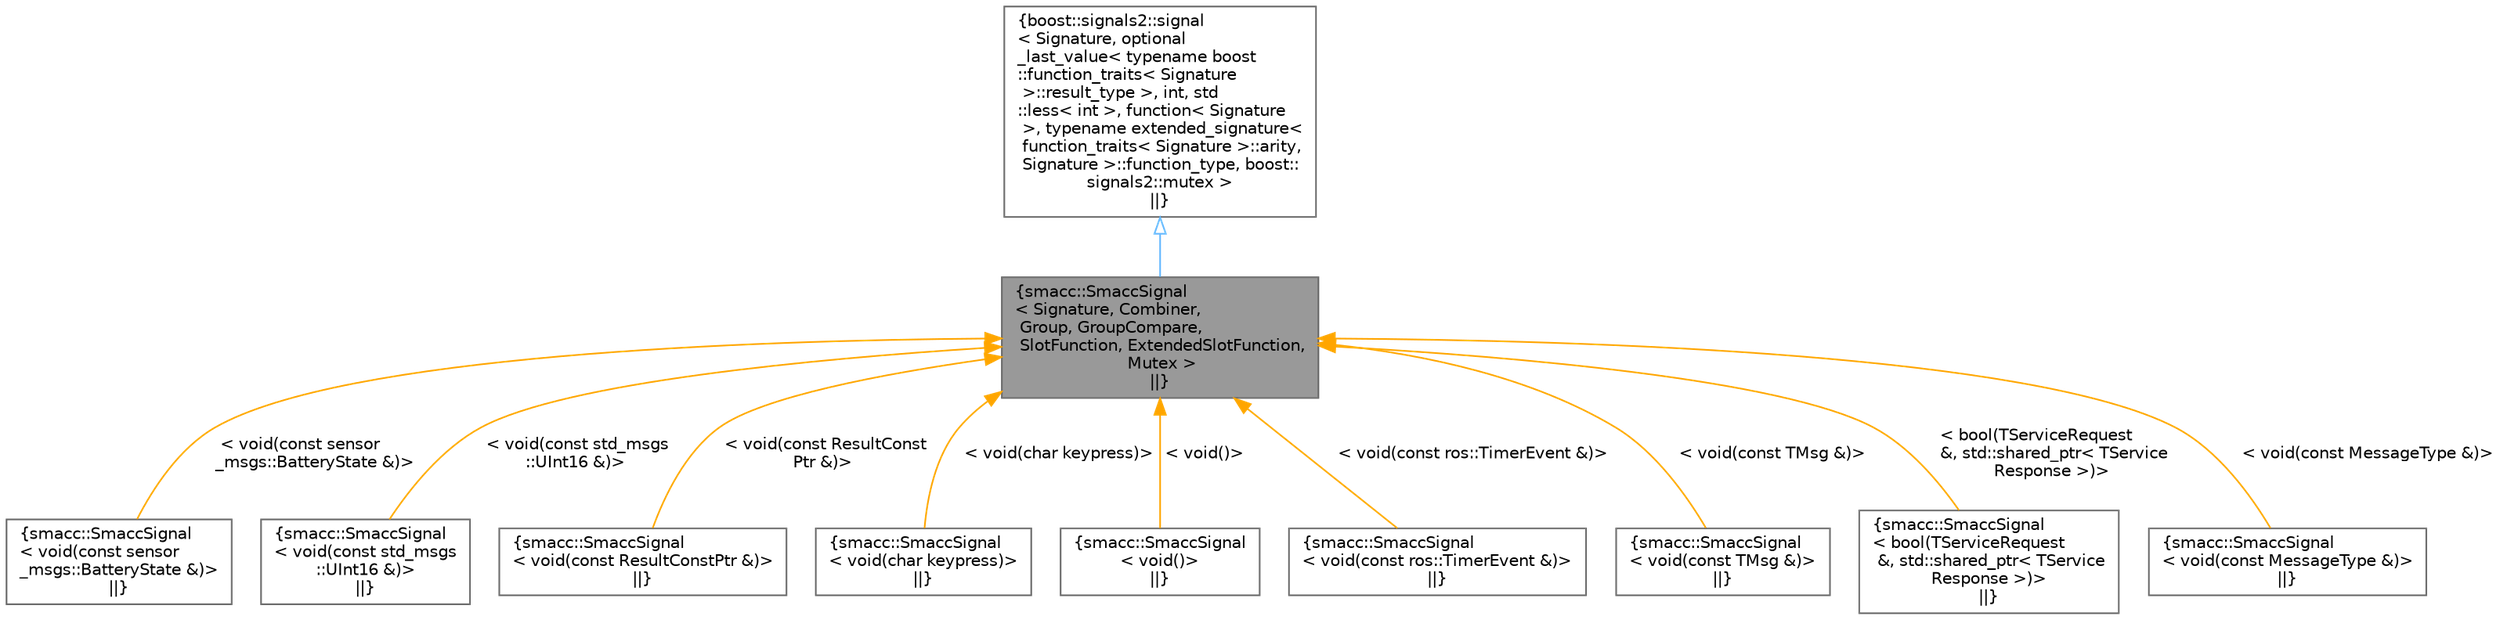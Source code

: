 digraph "smacc::SmaccSignal&lt; Signature, Combiner, Group, GroupCompare, SlotFunction, ExtendedSlotFunction, Mutex &gt;"
{
 // LATEX_PDF_SIZE
  bgcolor="transparent";
  edge [fontname=Helvetica,fontsize=10,labelfontname=Helvetica,labelfontsize=10];
  node [fontname=Helvetica,fontsize=10,shape=box,height=0.2,width=0.4];
  Node1 [label="{smacc::SmaccSignal\l\< Signature, Combiner,\l Group, GroupCompare,\l SlotFunction, ExtendedSlotFunction,\l Mutex \>\n||}",height=0.2,width=0.4,color="gray40", fillcolor="grey60", style="filled", fontcolor="black",tooltip=" "];
  Node2 -> Node1 [dir="back",color="steelblue1",style="solid",arrowtail="onormal"];
  Node2 [label="{boost::signals2::signal\l\< Signature, optional\l_last_value\< typename boost\l::function_traits\< Signature\l \>::result_type \>, int, std\l::less\< int \>, function\< Signature\l \>, typename extended_signature\<\l function_traits\< Signature \>::arity,\l Signature \>::function_type, boost::\lsignals2::mutex \>\n||}",height=0.2,width=0.4,color="gray40", fillcolor="white", style="filled",tooltip=" "];
  Node1 -> Node3 [dir="back",color="orange",style="solid",label=" \< void(const sensor\l_msgs::BatteryState &)\>" ];
  Node3 [label="{smacc::SmaccSignal\l\< void(const sensor\l_msgs::BatteryState &)\>\n||}",height=0.2,width=0.4,color="gray40", fillcolor="white", style="filled",URL="$classsmacc_1_1SmaccSignal.html",tooltip=" "];
  Node1 -> Node4 [dir="back",color="orange",style="solid",label=" \< void(const std_msgs\l::UInt16 &)\>" ];
  Node4 [label="{smacc::SmaccSignal\l\< void(const std_msgs\l::UInt16 &)\>\n||}",height=0.2,width=0.4,color="gray40", fillcolor="white", style="filled",URL="$classsmacc_1_1SmaccSignal.html",tooltip=" "];
  Node1 -> Node5 [dir="back",color="orange",style="solid",label=" \< void(const ResultConst\lPtr &)\>" ];
  Node5 [label="{smacc::SmaccSignal\l\< void(const ResultConstPtr &)\>\n||}",height=0.2,width=0.4,color="gray40", fillcolor="white", style="filled",URL="$classsmacc_1_1SmaccSignal.html",tooltip=" "];
  Node1 -> Node6 [dir="back",color="orange",style="solid",label=" \< void(char keypress)\>" ];
  Node6 [label="{smacc::SmaccSignal\l\< void(char keypress)\>\n||}",height=0.2,width=0.4,color="gray40", fillcolor="white", style="filled",URL="$classsmacc_1_1SmaccSignal.html",tooltip=" "];
  Node1 -> Node7 [dir="back",color="orange",style="solid",label=" \< void()\>" ];
  Node7 [label="{smacc::SmaccSignal\l\< void()\>\n||}",height=0.2,width=0.4,color="gray40", fillcolor="white", style="filled",URL="$classsmacc_1_1SmaccSignal.html",tooltip=" "];
  Node1 -> Node8 [dir="back",color="orange",style="solid",label=" \< void(const ros::TimerEvent &)\>" ];
  Node8 [label="{smacc::SmaccSignal\l\< void(const ros::TimerEvent &)\>\n||}",height=0.2,width=0.4,color="gray40", fillcolor="white", style="filled",URL="$classsmacc_1_1SmaccSignal.html",tooltip=" "];
  Node1 -> Node9 [dir="back",color="orange",style="solid",label=" \< void(const TMsg &)\>" ];
  Node9 [label="{smacc::SmaccSignal\l\< void(const TMsg &)\>\n||}",height=0.2,width=0.4,color="gray40", fillcolor="white", style="filled",URL="$classsmacc_1_1SmaccSignal.html",tooltip=" "];
  Node1 -> Node10 [dir="back",color="orange",style="solid",label=" \< bool(TServiceRequest\l &, std::shared_ptr\< TService\lResponse \>)\>" ];
  Node10 [label="{smacc::SmaccSignal\l\< bool(TServiceRequest\l &, std::shared_ptr\< TService\lResponse \>)\>\n||}",height=0.2,width=0.4,color="gray40", fillcolor="white", style="filled",URL="$classsmacc_1_1SmaccSignal.html",tooltip=" "];
  Node1 -> Node11 [dir="back",color="orange",style="solid",label=" \< void(const MessageType &)\>" ];
  Node11 [label="{smacc::SmaccSignal\l\< void(const MessageType &)\>\n||}",height=0.2,width=0.4,color="gray40", fillcolor="white", style="filled",URL="$classsmacc_1_1SmaccSignal.html",tooltip=" "];
}
